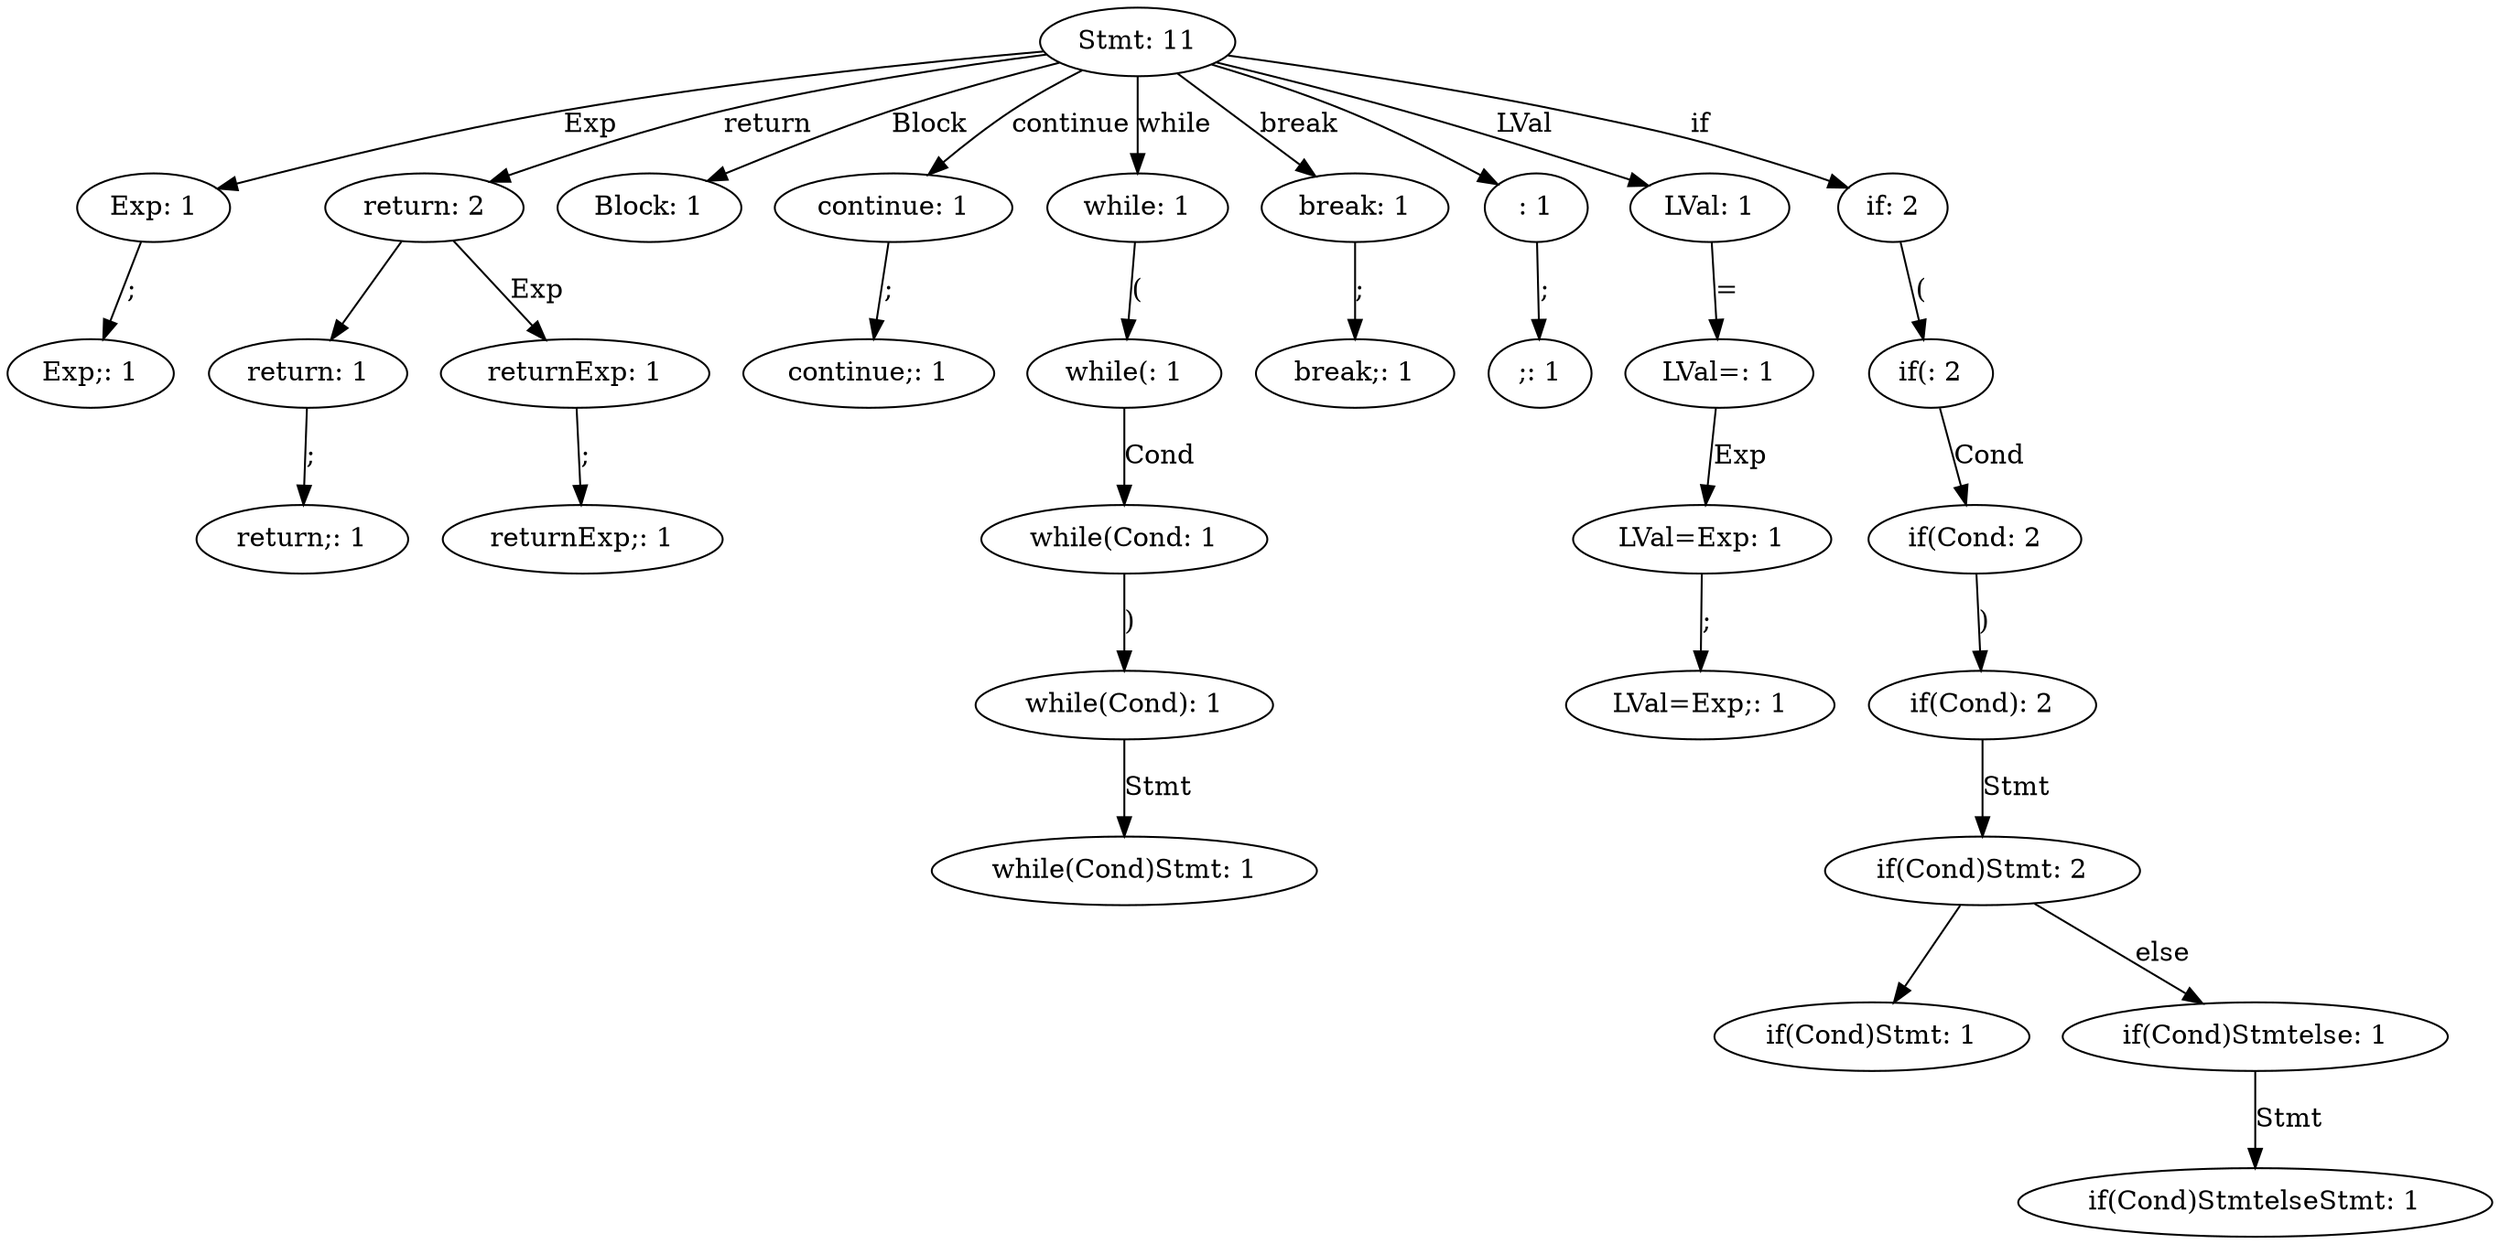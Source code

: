 digraph {
    0 [ label = "Stmt: 11" ]
    1 [ label = "Exp: 1" ]
    2 [ label = "Exp;: 1" ]
    3 [ label = "return: 2" ]
    4 [ label = "return: 1" ]
    5 [ label = "return;: 1" ]
    6 [ label = "returnExp: 1" ]
    7 [ label = "returnExp;: 1" ]
    8 [ label = "Block: 1" ]
    9 [ label = "continue: 1" ]
    10 [ label = "continue;: 1" ]
    11 [ label = "while: 1" ]
    12 [ label = "while(: 1" ]
    13 [ label = "while(Cond: 1" ]
    14 [ label = "while(Cond): 1" ]
    15 [ label = "while(Cond)Stmt: 1" ]
    16 [ label = "break: 1" ]
    17 [ label = "break;: 1" ]
    18 [ label = ": 1" ]
    19 [ label = ";: 1" ]
    20 [ label = "LVal: 1" ]
    21 [ label = "LVal=: 1" ]
    22 [ label = "LVal=Exp: 1" ]
    23 [ label = "LVal=Exp;: 1" ]
    24 [ label = "if: 2" ]
    25 [ label = "if(: 2" ]
    26 [ label = "if(Cond: 2" ]
    27 [ label = "if(Cond): 2" ]
    28 [ label = "if(Cond)Stmt: 2" ]
    29 [ label = "if(Cond)Stmt: 1" ]
    30 [ label = "if(Cond)Stmtelse: 1" ]
    31 [ label = "if(Cond)StmtelseStmt: 1" ]
    0 -> 1 [ label = "Exp" ]
    1 -> 2 [ label = ";" ]
    0 -> 3 [ label = "return" ]
    3 -> 4 [ label = "" ]
    4 -> 5 [ label = ";" ]
    3 -> 6 [ label = "Exp" ]
    6 -> 7 [ label = ";" ]
    0 -> 8 [ label = "Block" ]
    0 -> 9 [ label = "continue" ]
    9 -> 10 [ label = ";" ]
    0 -> 11 [ label = "while" ]
    11 -> 12 [ label = "(" ]
    12 -> 13 [ label = "Cond" ]
    13 -> 14 [ label = ")" ]
    14 -> 15 [ label = "Stmt" ]
    0 -> 16 [ label = "break" ]
    16 -> 17 [ label = ";" ]
    0 -> 18 [ label = "" ]
    18 -> 19 [ label = ";" ]
    0 -> 20 [ label = "LVal" ]
    20 -> 21 [ label = "=" ]
    21 -> 22 [ label = "Exp" ]
    22 -> 23 [ label = ";" ]
    0 -> 24 [ label = "if" ]
    24 -> 25 [ label = "(" ]
    25 -> 26 [ label = "Cond" ]
    26 -> 27 [ label = ")" ]
    27 -> 28 [ label = "Stmt" ]
    28 -> 29 [ label = "" ]
    28 -> 30 [ label = "else" ]
    30 -> 31 [ label = "Stmt" ]
}
